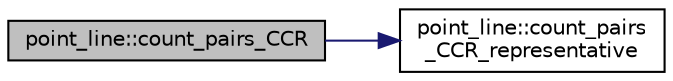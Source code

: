 digraph "point_line::count_pairs_CCR"
{
  edge [fontname="Helvetica",fontsize="10",labelfontname="Helvetica",labelfontsize="10"];
  node [fontname="Helvetica",fontsize="10",shape=record];
  rankdir="LR";
  Node18 [label="point_line::count_pairs_CCR",height=0.2,width=0.4,color="black", fillcolor="grey75", style="filled", fontcolor="black"];
  Node18 -> Node19 [color="midnightblue",fontsize="10",style="solid",fontname="Helvetica"];
  Node19 [label="point_line::count_pairs\l_CCR_representative",height=0.2,width=0.4,color="black", fillcolor="white", style="filled",URL="$dd/def/classpoint__line.html#aeb80b29d50e5d9c9dfb77926bbd5c0d3"];
}
